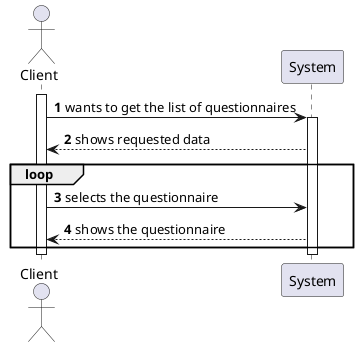 @startuml
autonumber
actor "Client" as SC
participant "System" as UI

activate SC
SC -> UI : wants to get the list of questionnaires
activate UI
UI --> SC : shows requested data
loop
SC -> UI : selects the questionnaire
UI --> SC : shows the questionnaire
end
deactivate UI

deactivate SC
@enduml